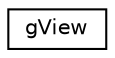 digraph "圖形化之類別階層"
{
 // LATEX_PDF_SIZE
  edge [fontname="Helvetica",fontsize="10",labelfontname="Helvetica",labelfontsize="10"];
  node [fontname="Helvetica",fontsize="10",shape=record];
  rankdir="LR";
  Node0 [label="gView",height=0.2,width=0.4,color="black", fillcolor="white", style="filled",URL="$classShapeLib_1_1VShape_1_1gView.html",tooltip=" "];
}
